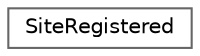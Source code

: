 digraph "Graphical Class Hierarchy"
{
 // LATEX_PDF_SIZE
  bgcolor="transparent";
  edge [fontname=Helvetica,fontsize=10,labelfontname=Helvetica,labelfontsize=10];
  node [fontname=Helvetica,fontsize=10,shape=box,height=0.2,width=0.4];
  rankdir="LR";
  Node0 [id="Node000000",label="SiteRegistered",height=0.2,width=0.4,color="grey40", fillcolor="white", style="filled",URL="$class_app_1_1_events_1_1_site_registered.html",tooltip=" "];
}
